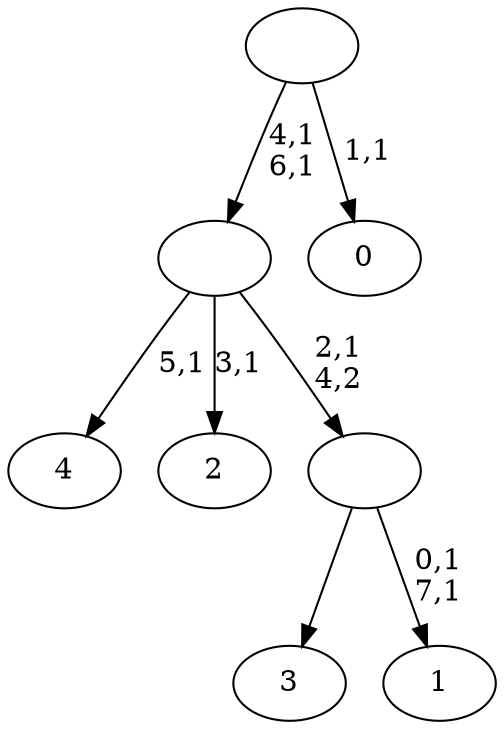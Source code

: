 digraph T {
	13 [label="4"]
	11 [label="3"]
	10 [label="2"]
	8 [label="1"]
	5 [label=""]
	4 [label=""]
	2 [label="0"]
	0 [label=""]
	5 -> 8 [label="0,1\n7,1"]
	5 -> 11 [label=""]
	4 -> 10 [label="3,1"]
	4 -> 13 [label="5,1"]
	4 -> 5 [label="2,1\n4,2"]
	0 -> 2 [label="1,1"]
	0 -> 4 [label="4,1\n6,1"]
}
